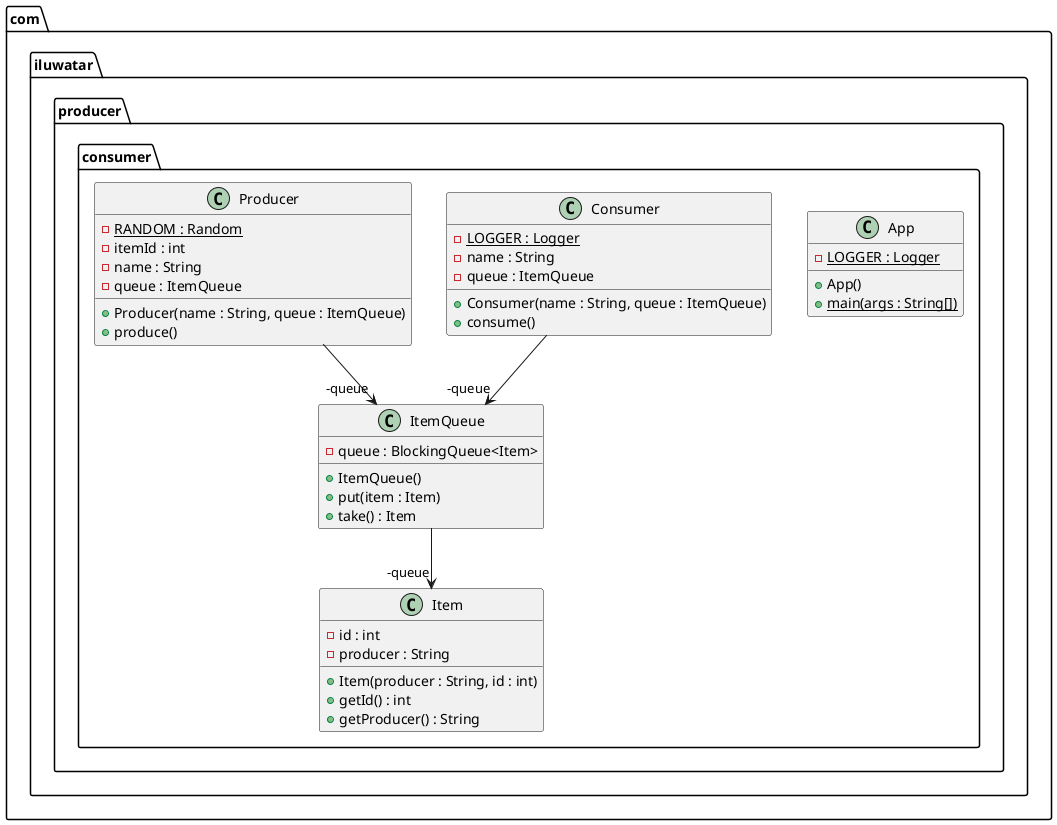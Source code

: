 @startuml
package com.iluwatar.producer.consumer {
  class App {
    - LOGGER : Logger {static}
    + App()
    + main(args : String[]) {static}
  }
  class Consumer {
    - LOGGER : Logger {static}
    - name : String
    - queue : ItemQueue
    + Consumer(name : String, queue : ItemQueue)
    + consume()
  }
  class Item {
    - id : int
    - producer : String
    + Item(producer : String, id : int)
    + getId() : int
    + getProducer() : String
  }
  class ItemQueue {
    - queue : BlockingQueue<Item>
    + ItemQueue()
    + put(item : Item)
    + take() : Item
  }
  class Producer {
    - RANDOM : Random {static}
    - itemId : int
    - name : String
    - queue : ItemQueue
    + Producer(name : String, queue : ItemQueue)
    + produce()
  }
}
Consumer -->  "-queue" ItemQueue
Producer -->  "-queue" ItemQueue
ItemQueue -->  "-queue" Item
@enduml